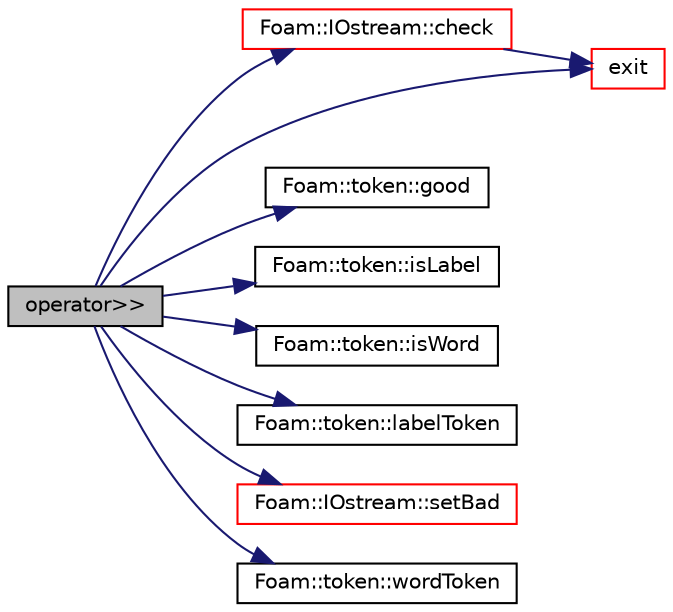 digraph "operator&gt;&gt;"
{
  bgcolor="transparent";
  edge [fontname="Helvetica",fontsize="10",labelfontname="Helvetica",labelfontsize="10"];
  node [fontname="Helvetica",fontsize="10",shape=record];
  rankdir="LR";
  Node127590 [label="operator\>\>",height=0.2,width=0.4,color="black", fillcolor="grey75", style="filled", fontcolor="black"];
  Node127590 -> Node127591 [color="midnightblue",fontsize="10",style="solid",fontname="Helvetica"];
  Node127591 [label="Foam::IOstream::check",height=0.2,width=0.4,color="red",URL="$a27333.html#a367eb3425fc4e8270e2aa961df8ac8a5",tooltip="Check IOstream status for given operation. "];
  Node127591 -> Node127594 [color="midnightblue",fontsize="10",style="solid",fontname="Helvetica"];
  Node127594 [label="exit",height=0.2,width=0.4,color="red",URL="$a21851.html#a06ca7250d8e89caf05243ec094843642"];
  Node127590 -> Node127594 [color="midnightblue",fontsize="10",style="solid",fontname="Helvetica"];
  Node127590 -> Node127642 [color="midnightblue",fontsize="10",style="solid",fontname="Helvetica"];
  Node127642 [label="Foam::token::good",height=0.2,width=0.4,color="black",URL="$a27413.html#abdcc7f96f487faadc7769afcf58fe992"];
  Node127590 -> Node127643 [color="midnightblue",fontsize="10",style="solid",fontname="Helvetica"];
  Node127643 [label="Foam::token::isLabel",height=0.2,width=0.4,color="black",URL="$a27413.html#a0225931fd390c83deff470a5cce60767"];
  Node127590 -> Node127644 [color="midnightblue",fontsize="10",style="solid",fontname="Helvetica"];
  Node127644 [label="Foam::token::isWord",height=0.2,width=0.4,color="black",URL="$a27413.html#ace6d5ecd2736d19990a7c12e0fe5a745"];
  Node127590 -> Node127645 [color="midnightblue",fontsize="10",style="solid",fontname="Helvetica"];
  Node127645 [label="Foam::token::labelToken",height=0.2,width=0.4,color="black",URL="$a27413.html#a65c9048e8c0ed42457066665dfb848d8"];
  Node127590 -> Node127646 [color="midnightblue",fontsize="10",style="solid",fontname="Helvetica"];
  Node127646 [label="Foam::IOstream::setBad",height=0.2,width=0.4,color="red",URL="$a27333.html#a638b33dd25b3cd8ea7e846f04fd6a6a3",tooltip="Set stream to be bad. "];
  Node127590 -> Node127649 [color="midnightblue",fontsize="10",style="solid",fontname="Helvetica"];
  Node127649 [label="Foam::token::wordToken",height=0.2,width=0.4,color="black",URL="$a27413.html#ad910f760295c279f583c11a6e4d445c8"];
}
